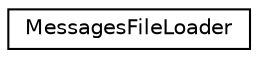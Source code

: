 digraph "Graphical Class Hierarchy"
{
  edge [fontname="Helvetica",fontsize="10",labelfontname="Helvetica",labelfontsize="10"];
  node [fontname="Helvetica",fontsize="10",shape=record];
  rankdir="LR";
  Node1 [label="MessagesFileLoader",height=0.2,width=0.4,color="black", fillcolor="white", style="filled",URL="$class_cake_1_1_i18n_1_1_messages_file_loader.html"];
}

